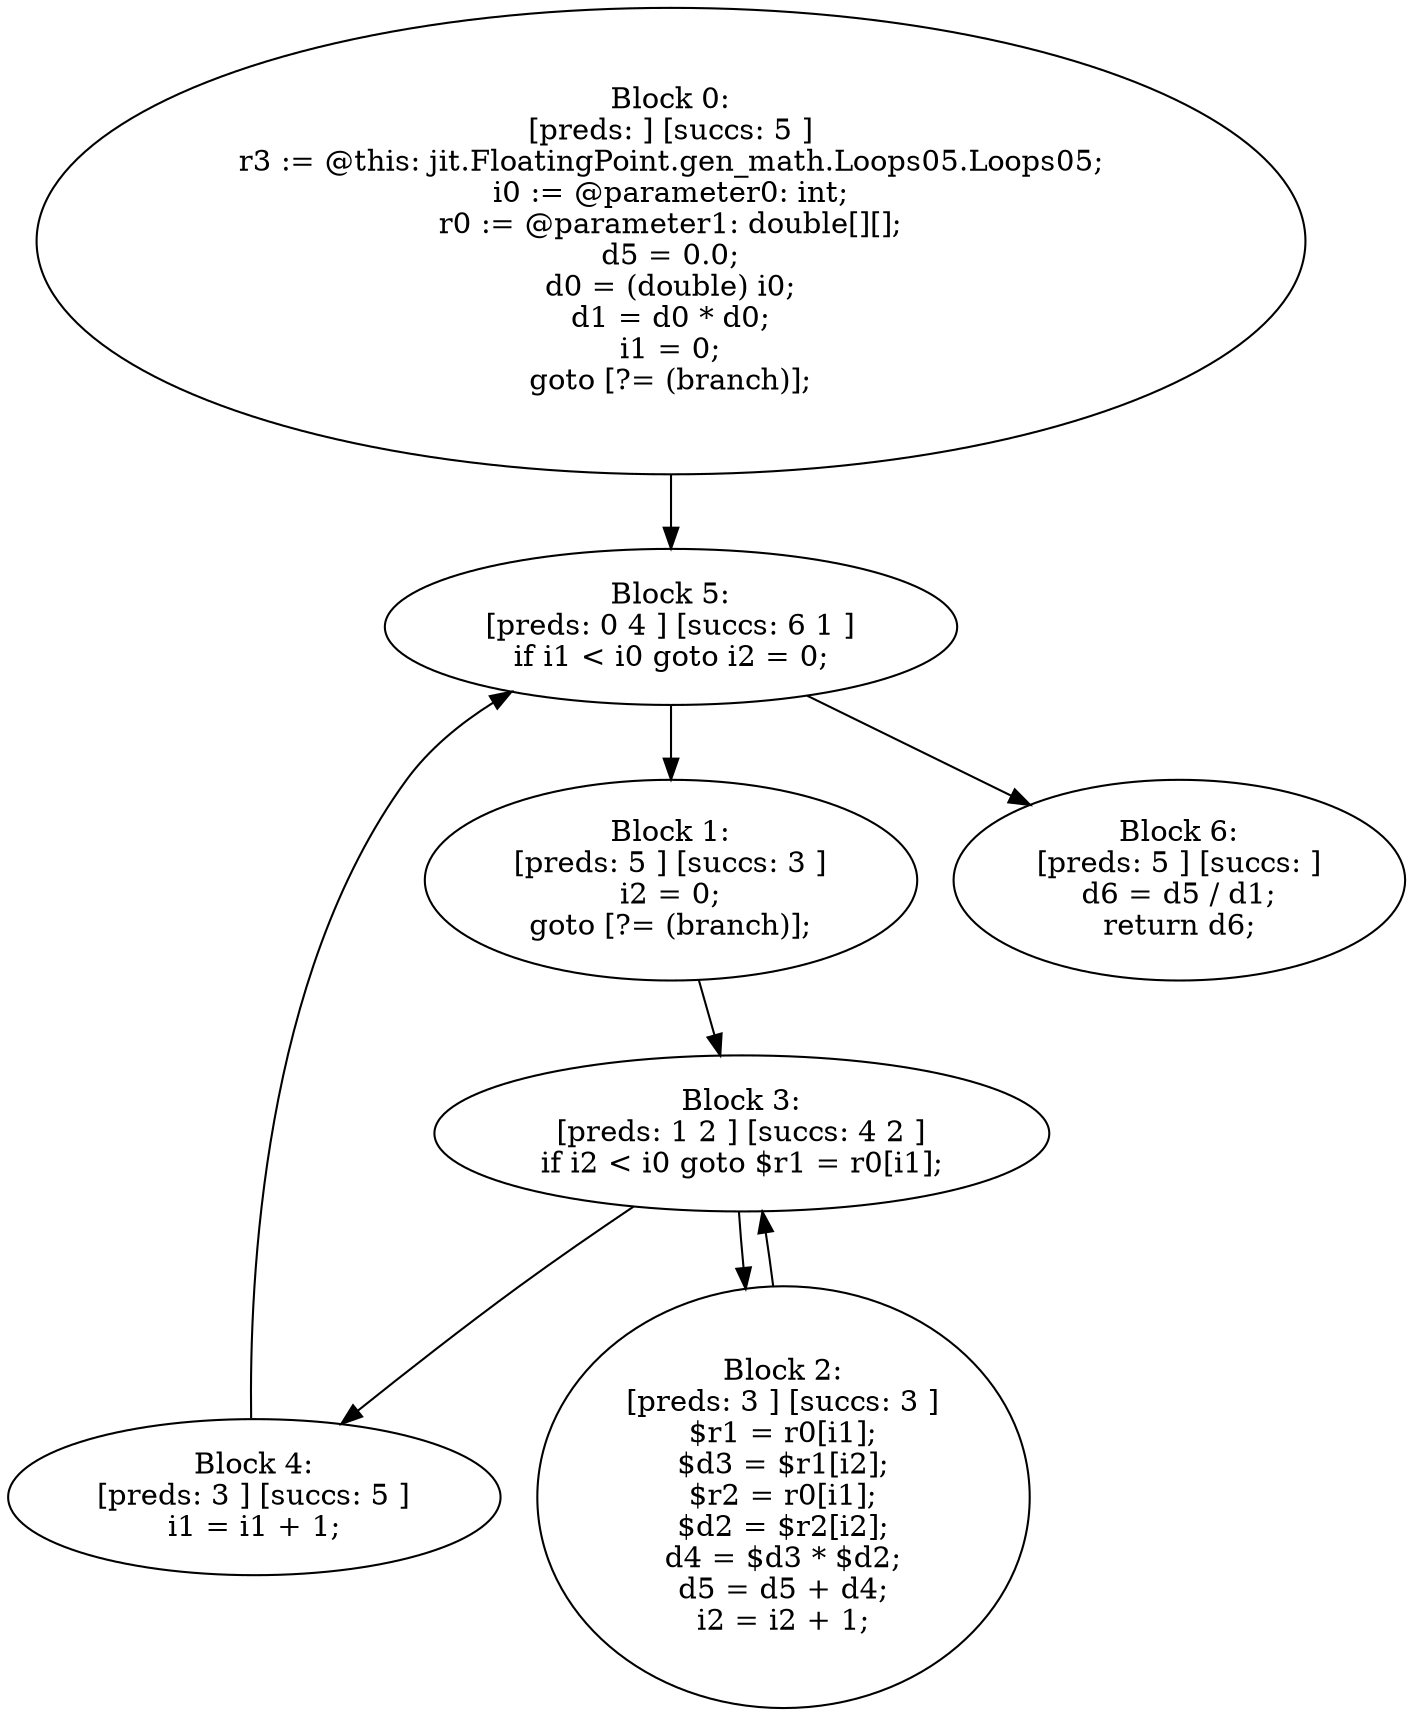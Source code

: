 digraph "unitGraph" {
    "Block 0:
[preds: ] [succs: 5 ]
r3 := @this: jit.FloatingPoint.gen_math.Loops05.Loops05;
i0 := @parameter0: int;
r0 := @parameter1: double[][];
d5 = 0.0;
d0 = (double) i0;
d1 = d0 * d0;
i1 = 0;
goto [?= (branch)];
"
    "Block 1:
[preds: 5 ] [succs: 3 ]
i2 = 0;
goto [?= (branch)];
"
    "Block 2:
[preds: 3 ] [succs: 3 ]
$r1 = r0[i1];
$d3 = $r1[i2];
$r2 = r0[i1];
$d2 = $r2[i2];
d4 = $d3 * $d2;
d5 = d5 + d4;
i2 = i2 + 1;
"
    "Block 3:
[preds: 1 2 ] [succs: 4 2 ]
if i2 < i0 goto $r1 = r0[i1];
"
    "Block 4:
[preds: 3 ] [succs: 5 ]
i1 = i1 + 1;
"
    "Block 5:
[preds: 0 4 ] [succs: 6 1 ]
if i1 < i0 goto i2 = 0;
"
    "Block 6:
[preds: 5 ] [succs: ]
d6 = d5 / d1;
return d6;
"
    "Block 0:
[preds: ] [succs: 5 ]
r3 := @this: jit.FloatingPoint.gen_math.Loops05.Loops05;
i0 := @parameter0: int;
r0 := @parameter1: double[][];
d5 = 0.0;
d0 = (double) i0;
d1 = d0 * d0;
i1 = 0;
goto [?= (branch)];
"->"Block 5:
[preds: 0 4 ] [succs: 6 1 ]
if i1 < i0 goto i2 = 0;
";
    "Block 1:
[preds: 5 ] [succs: 3 ]
i2 = 0;
goto [?= (branch)];
"->"Block 3:
[preds: 1 2 ] [succs: 4 2 ]
if i2 < i0 goto $r1 = r0[i1];
";
    "Block 2:
[preds: 3 ] [succs: 3 ]
$r1 = r0[i1];
$d3 = $r1[i2];
$r2 = r0[i1];
$d2 = $r2[i2];
d4 = $d3 * $d2;
d5 = d5 + d4;
i2 = i2 + 1;
"->"Block 3:
[preds: 1 2 ] [succs: 4 2 ]
if i2 < i0 goto $r1 = r0[i1];
";
    "Block 3:
[preds: 1 2 ] [succs: 4 2 ]
if i2 < i0 goto $r1 = r0[i1];
"->"Block 4:
[preds: 3 ] [succs: 5 ]
i1 = i1 + 1;
";
    "Block 3:
[preds: 1 2 ] [succs: 4 2 ]
if i2 < i0 goto $r1 = r0[i1];
"->"Block 2:
[preds: 3 ] [succs: 3 ]
$r1 = r0[i1];
$d3 = $r1[i2];
$r2 = r0[i1];
$d2 = $r2[i2];
d4 = $d3 * $d2;
d5 = d5 + d4;
i2 = i2 + 1;
";
    "Block 4:
[preds: 3 ] [succs: 5 ]
i1 = i1 + 1;
"->"Block 5:
[preds: 0 4 ] [succs: 6 1 ]
if i1 < i0 goto i2 = 0;
";
    "Block 5:
[preds: 0 4 ] [succs: 6 1 ]
if i1 < i0 goto i2 = 0;
"->"Block 6:
[preds: 5 ] [succs: ]
d6 = d5 / d1;
return d6;
";
    "Block 5:
[preds: 0 4 ] [succs: 6 1 ]
if i1 < i0 goto i2 = 0;
"->"Block 1:
[preds: 5 ] [succs: 3 ]
i2 = 0;
goto [?= (branch)];
";
}
